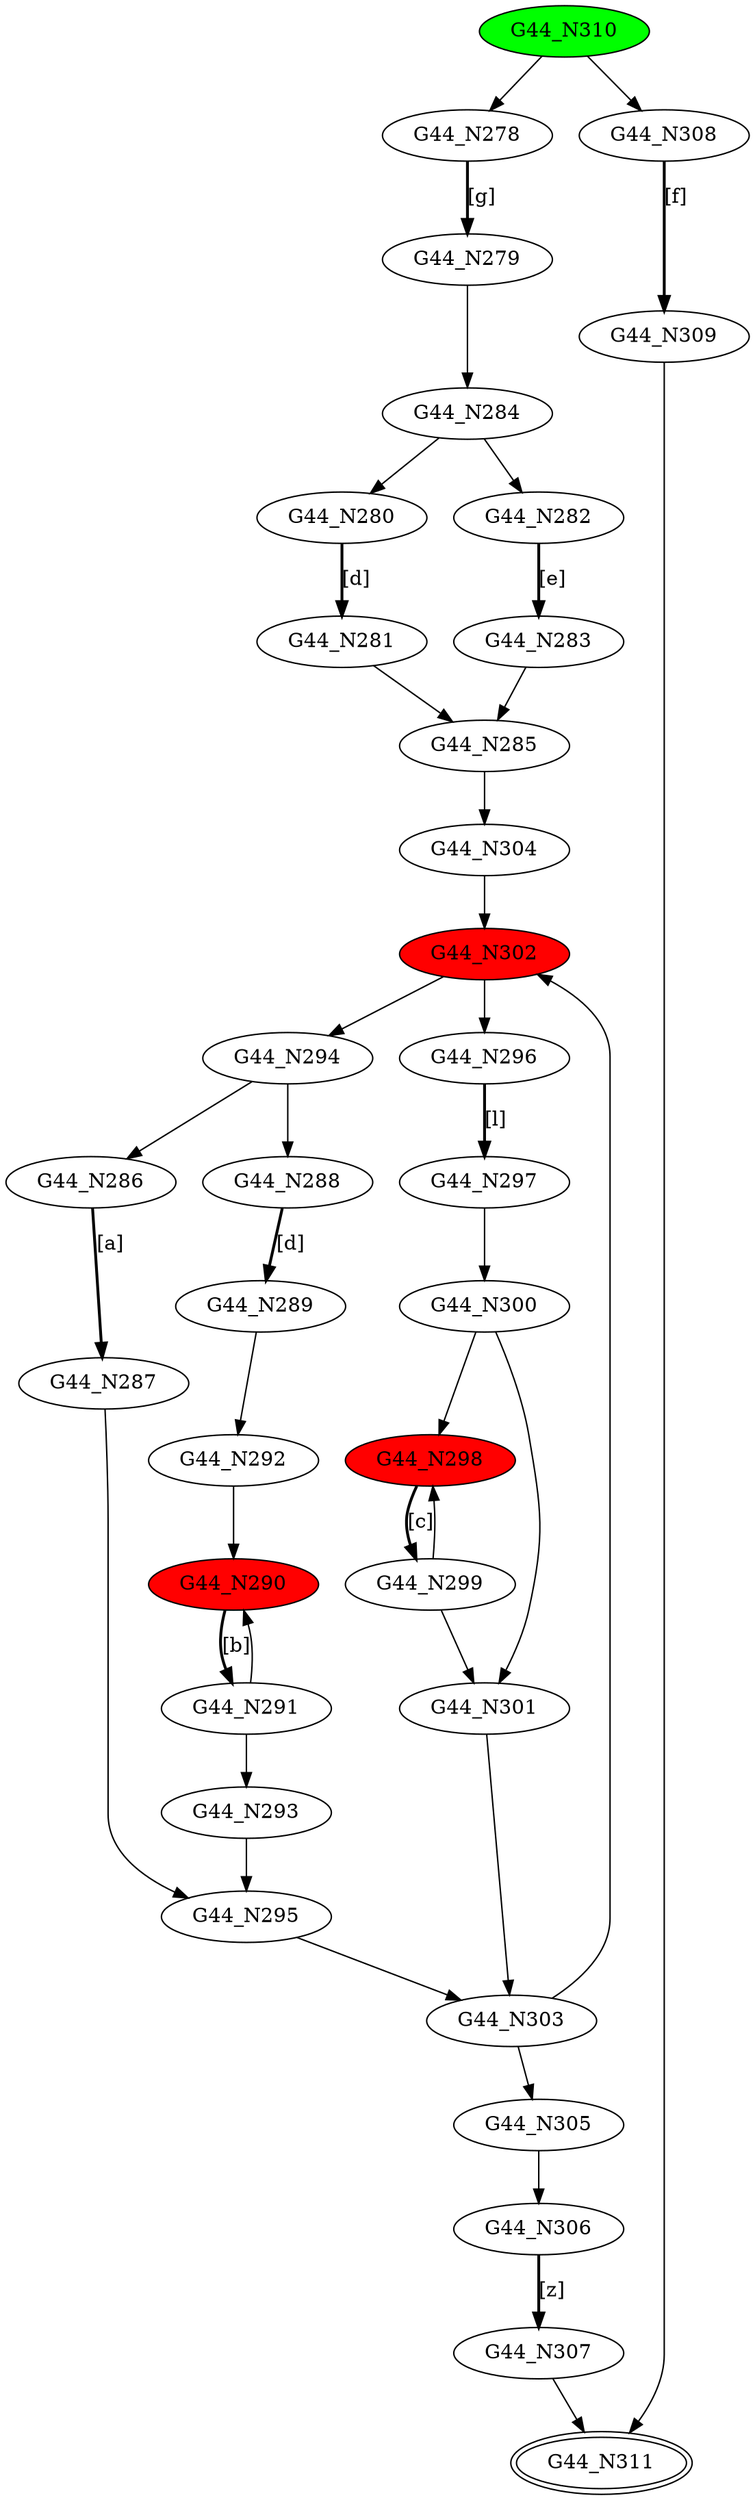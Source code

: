 digraph G44{
"G44_N278";
"G44_N279";
"G44_N280";
"G44_N281";
"G44_N282";
"G44_N283";
"G44_N284";
"G44_N285";
"G44_N286";
"G44_N287";
"G44_N288";
"G44_N289";
"G44_N290" [style=filled,fillcolor=red];
"G44_N291";
"G44_N292";
"G44_N293";
"G44_N294";
"G44_N295";
"G44_N296";
"G44_N297";
"G44_N298" [style=filled,fillcolor=red];
"G44_N299";
"G44_N300";
"G44_N301";
"G44_N302" [style=filled,fillcolor=red];
"G44_N303";
"G44_N304";
"G44_N305";
"G44_N306";
"G44_N307";
"G44_N308";
"G44_N309";
"G44_N310" [style=filled,fillcolor=green];
"G44_N311" [peripheries=2];
"G44_N278"->"G44_N279" [style = bold, label = "[g]"];
"G44_N280"->"G44_N281" [style = bold, label = "[d]"];
"G44_N282"->"G44_N283" [style = bold, label = "[e]"];
"G44_N284"->"G44_N280";
"G44_N284"->"G44_N282";
"G44_N283"->"G44_N285";
"G44_N281"->"G44_N285";
"G44_N279"->"G44_N284";
"G44_N286"->"G44_N287" [style = bold, label = "[a]"];
"G44_N288"->"G44_N289" [style = bold, label = "[d]"];
"G44_N290"->"G44_N291" [style = bold, label = "[b]"];
"G44_N292"->"G44_N290";
"G44_N291"->"G44_N293";
"G44_N291"->"G44_N290";
"G44_N289"->"G44_N292";
"G44_N294"->"G44_N286";
"G44_N294"->"G44_N288";
"G44_N293"->"G44_N295";
"G44_N287"->"G44_N295";
"G44_N296"->"G44_N297" [style = bold, label = "[l]"];
"G44_N298"->"G44_N299" [style = bold, label = "[c]"];
"G44_N300"->"G44_N298";
"G44_N299"->"G44_N301";
"G44_N300"->"G44_N301";
"G44_N299"->"G44_N298";
"G44_N297"->"G44_N300";
"G44_N302"->"G44_N294";
"G44_N302"->"G44_N296";
"G44_N301"->"G44_N303";
"G44_N295"->"G44_N303";
"G44_N304"->"G44_N302";
"G44_N303"->"G44_N305";
"G44_N303"->"G44_N302";
"G44_N285"->"G44_N304";
"G44_N306"->"G44_N307" [style = bold, label = "[z]"];
"G44_N305"->"G44_N306";
"G44_N308"->"G44_N309" [style = bold, label = "[f]"];
"G44_N310"->"G44_N278";
"G44_N310"->"G44_N308";
"G44_N309"->"G44_N311";
"G44_N307"->"G44_N311";
}

